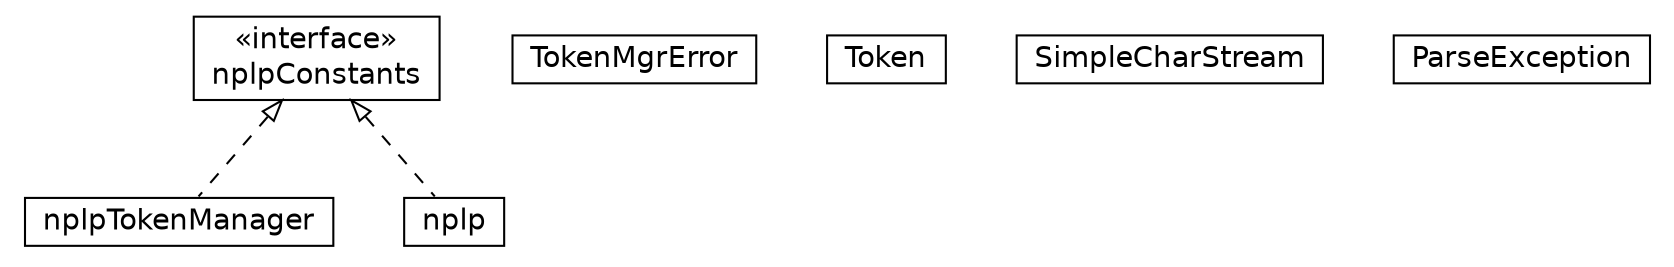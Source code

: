 #!/usr/local/bin/dot
#
# Class diagram 
# Generated by UMLGraph version R5_6_6-1-g9240c4 (http://www.umlgraph.org/)
#

digraph G {
	edge [fontname="Helvetica",fontsize=10,labelfontname="Helvetica",labelfontsize=10];
	node [fontname="Helvetica",fontsize=10,shape=plaintext];
	nodesep=0.25;
	ranksep=0.5;
	// npl.parser.nplpTokenManager
	c1494 [label=<<table title="npl.parser.nplpTokenManager" border="0" cellborder="1" cellspacing="0" cellpadding="2" port="p" href="./nplpTokenManager.html">
		<tr><td><table border="0" cellspacing="0" cellpadding="1">
<tr><td align="center" balign="center"> nplpTokenManager </td></tr>
		</table></td></tr>
		</table>>, URL="./nplpTokenManager.html", fontname="Helvetica", fontcolor="black", fontsize=14.0];
	// npl.parser.nplpConstants
	c1495 [label=<<table title="npl.parser.nplpConstants" border="0" cellborder="1" cellspacing="0" cellpadding="2" port="p" href="./nplpConstants.html">
		<tr><td><table border="0" cellspacing="0" cellpadding="1">
<tr><td align="center" balign="center"> &#171;interface&#187; </td></tr>
<tr><td align="center" balign="center"> nplpConstants </td></tr>
		</table></td></tr>
		</table>>, URL="./nplpConstants.html", fontname="Helvetica", fontcolor="black", fontsize=14.0];
	// npl.parser.nplp
	c1496 [label=<<table title="npl.parser.nplp" border="0" cellborder="1" cellspacing="0" cellpadding="2" port="p" href="./nplp.html">
		<tr><td><table border="0" cellspacing="0" cellpadding="1">
<tr><td align="center" balign="center"> nplp </td></tr>
		</table></td></tr>
		</table>>, URL="./nplp.html", fontname="Helvetica", fontcolor="black", fontsize=14.0];
	// npl.parser.TokenMgrError
	c1497 [label=<<table title="npl.parser.TokenMgrError" border="0" cellborder="1" cellspacing="0" cellpadding="2" port="p" href="./TokenMgrError.html">
		<tr><td><table border="0" cellspacing="0" cellpadding="1">
<tr><td align="center" balign="center"> TokenMgrError </td></tr>
		</table></td></tr>
		</table>>, URL="./TokenMgrError.html", fontname="Helvetica", fontcolor="black", fontsize=14.0];
	// npl.parser.Token
	c1498 [label=<<table title="npl.parser.Token" border="0" cellborder="1" cellspacing="0" cellpadding="2" port="p" href="./Token.html">
		<tr><td><table border="0" cellspacing="0" cellpadding="1">
<tr><td align="center" balign="center"> Token </td></tr>
		</table></td></tr>
		</table>>, URL="./Token.html", fontname="Helvetica", fontcolor="black", fontsize=14.0];
	// npl.parser.SimpleCharStream
	c1499 [label=<<table title="npl.parser.SimpleCharStream" border="0" cellborder="1" cellspacing="0" cellpadding="2" port="p" href="./SimpleCharStream.html">
		<tr><td><table border="0" cellspacing="0" cellpadding="1">
<tr><td align="center" balign="center"> SimpleCharStream </td></tr>
		</table></td></tr>
		</table>>, URL="./SimpleCharStream.html", fontname="Helvetica", fontcolor="black", fontsize=14.0];
	// npl.parser.ParseException
	c1500 [label=<<table title="npl.parser.ParseException" border="0" cellborder="1" cellspacing="0" cellpadding="2" port="p" href="./ParseException.html">
		<tr><td><table border="0" cellspacing="0" cellpadding="1">
<tr><td align="center" balign="center"> ParseException </td></tr>
		</table></td></tr>
		</table>>, URL="./ParseException.html", fontname="Helvetica", fontcolor="black", fontsize=14.0];
	//npl.parser.nplpTokenManager implements npl.parser.nplpConstants
	c1495:p -> c1494:p [dir=back,arrowtail=empty,style=dashed];
	//npl.parser.nplp implements npl.parser.nplpConstants
	c1495:p -> c1496:p [dir=back,arrowtail=empty,style=dashed];
}


